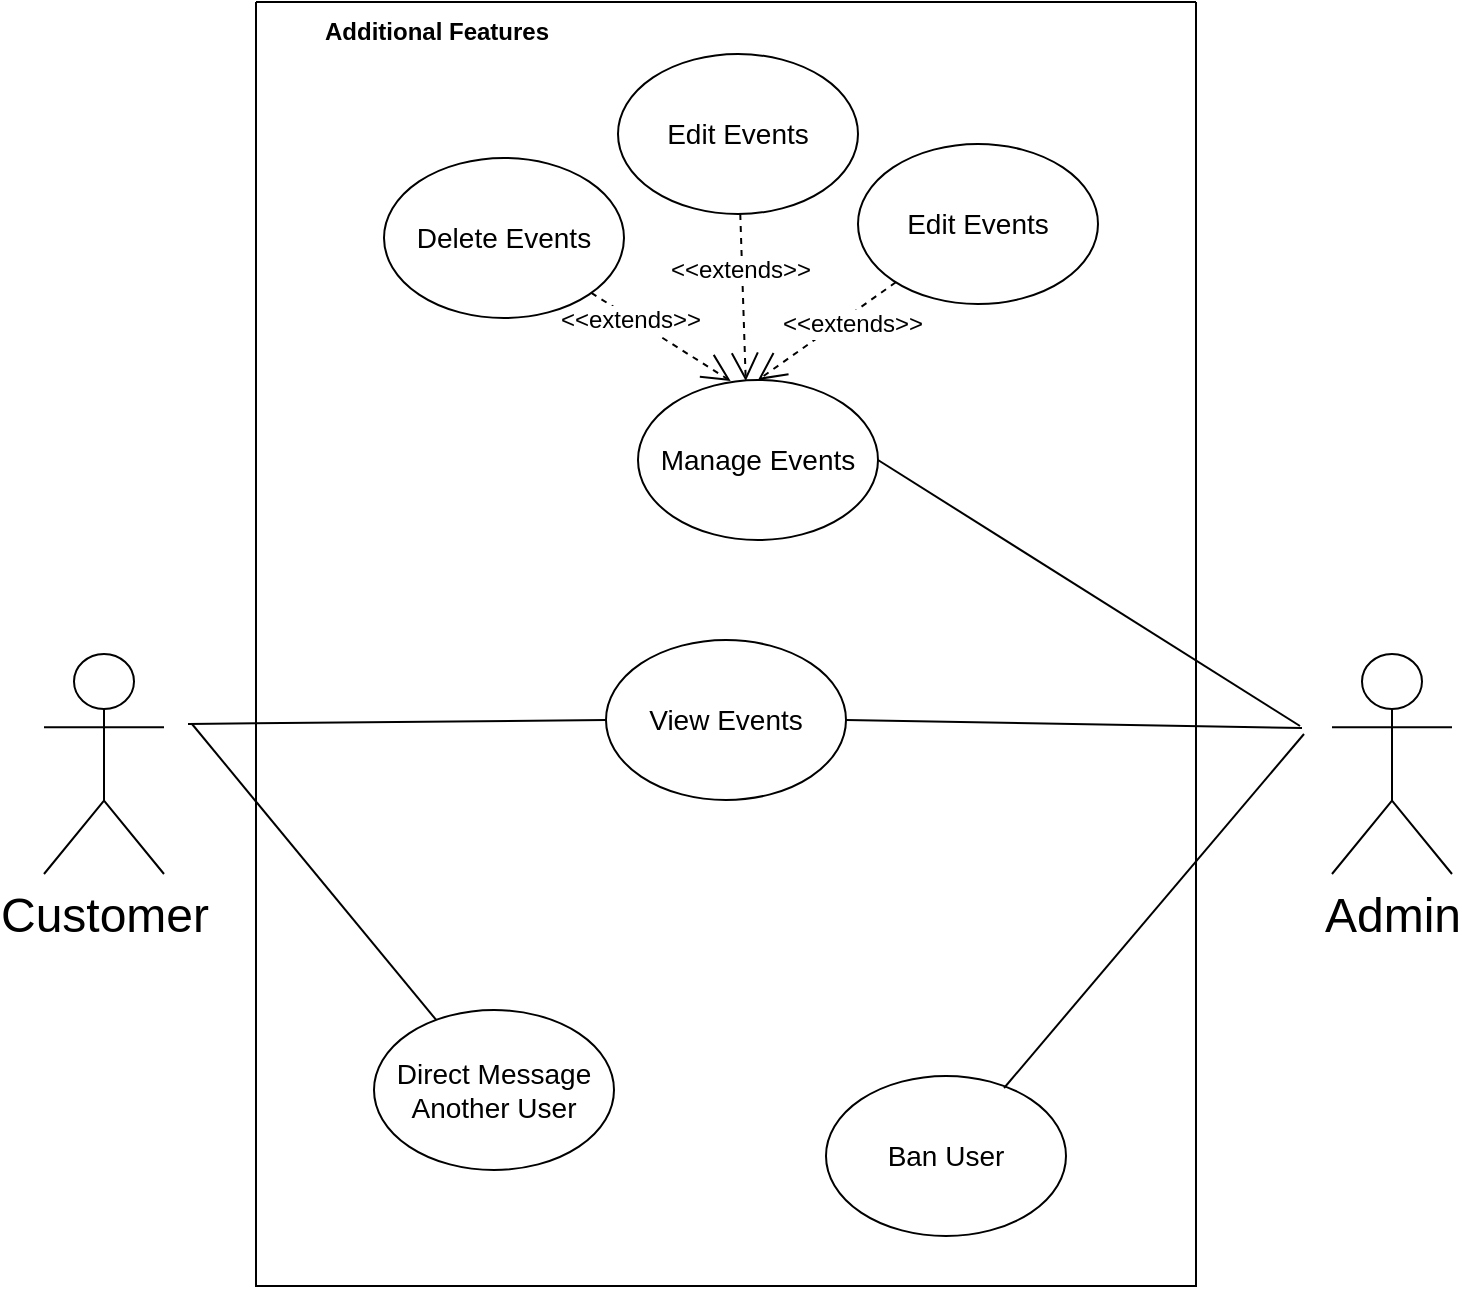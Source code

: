 <mxfile version="20.8.13" type="device"><diagram name="Page-1" id="tRVtwV_-hVj9FFuP8jer"><mxGraphModel dx="743" dy="749" grid="0" gridSize="10" guides="1" tooltips="1" connect="1" arrows="1" fold="1" page="1" pageScale="1" pageWidth="827" pageHeight="1169" background="#ffffff" math="0" shadow="0"><root><mxCell id="0"/><mxCell id="1" parent="0"/><mxCell id="KAcp0YfM9wprWLXqT_AD-1" value="&lt;font style=&quot;font-size: 24px;&quot;&gt;Customer&lt;/font&gt;" style="shape=umlActor;verticalLabelPosition=bottom;verticalAlign=top;html=1;outlineConnect=0;" parent="1" vertex="1"><mxGeometry x="36" y="488" width="60" height="110" as="geometry"/></mxCell><mxCell id="KAcp0YfM9wprWLXqT_AD-2" value="" style="swimlane;startSize=0;" parent="1" vertex="1"><mxGeometry x="142" y="162" width="470" height="642" as="geometry"><mxRectangle x="250" y="170" width="50" height="40" as="alternateBounds"/></mxGeometry></mxCell><mxCell id="KAcp0YfM9wprWLXqT_AD-125" value="&lt;b&gt;Additional Features&lt;/b&gt;" style="text;html=1;align=center;verticalAlign=middle;resizable=0;points=[];autosize=1;strokeColor=none;fillColor=none;fontSize=12;fontFamily=Helvetica;fontColor=default;" parent="KAcp0YfM9wprWLXqT_AD-2" vertex="1"><mxGeometry x="26" y="2" width="128" height="26" as="geometry"/></mxCell><mxCell id="KAcp0YfM9wprWLXqT_AD-126" value="View Events" style="ellipse;whiteSpace=wrap;html=1;fontFamily=Helvetica;fontSize=14;fontColor=default;" parent="KAcp0YfM9wprWLXqT_AD-2" vertex="1"><mxGeometry x="175" y="319" width="120" height="80" as="geometry"/></mxCell><mxCell id="dBdblLpVaRZU3wv4wW6I-3" style="edgeStyle=none;shape=connector;rounded=0;orthogonalLoop=1;jettySize=auto;html=1;entryX=0.5;entryY=0;entryDx=0;entryDy=0;dashed=1;labelBackgroundColor=default;strokeColor=default;fontFamily=Helvetica;fontSize=24;fontColor=default;endArrow=open;endSize=12;" edge="1" parent="KAcp0YfM9wprWLXqT_AD-2" source="KAcp0YfM9wprWLXqT_AD-130" target="KAcp0YfM9wprWLXqT_AD-128"><mxGeometry relative="1" as="geometry"/></mxCell><mxCell id="dBdblLpVaRZU3wv4wW6I-8" value="&amp;lt;&amp;lt;extends&amp;gt;&amp;gt;" style="edgeLabel;html=1;align=center;verticalAlign=middle;resizable=0;points=[];fontSize=12;fontFamily=Helvetica;fontColor=default;" vertex="1" connectable="0" parent="dBdblLpVaRZU3wv4wW6I-3"><mxGeometry x="-0.28" y="4" relative="1" as="geometry"><mxPoint as="offset"/></mxGeometry></mxCell><mxCell id="KAcp0YfM9wprWLXqT_AD-130" value="Edit Events" style="ellipse;whiteSpace=wrap;html=1;fontFamily=Helvetica;fontSize=14;fontColor=default;" parent="KAcp0YfM9wprWLXqT_AD-2" vertex="1"><mxGeometry x="301" y="71" width="120" height="80" as="geometry"/></mxCell><mxCell id="dBdblLpVaRZU3wv4wW6I-4" style="edgeStyle=none;shape=connector;rounded=0;orthogonalLoop=1;jettySize=auto;html=1;entryX=0.386;entryY=0.006;entryDx=0;entryDy=0;entryPerimeter=0;dashed=1;labelBackgroundColor=default;strokeColor=default;fontFamily=Helvetica;fontSize=24;fontColor=default;endArrow=open;endSize=12;" edge="1" parent="KAcp0YfM9wprWLXqT_AD-2" source="KAcp0YfM9wprWLXqT_AD-129" target="KAcp0YfM9wprWLXqT_AD-128"><mxGeometry relative="1" as="geometry"/></mxCell><mxCell id="dBdblLpVaRZU3wv4wW6I-5" value="&lt;div&gt;&lt;br&gt;&lt;/div&gt;" style="edgeLabel;html=1;align=center;verticalAlign=middle;resizable=0;points=[];fontSize=24;fontFamily=Helvetica;fontColor=default;" vertex="1" connectable="0" parent="dBdblLpVaRZU3wv4wW6I-4"><mxGeometry x="-0.378" y="-1" relative="1" as="geometry"><mxPoint as="offset"/></mxGeometry></mxCell><mxCell id="dBdblLpVaRZU3wv4wW6I-6" value="&amp;lt;&amp;lt;extends&amp;gt;&amp;gt;" style="edgeLabel;html=1;align=center;verticalAlign=middle;resizable=0;points=[];fontSize=12;fontFamily=Helvetica;fontColor=default;" vertex="1" connectable="0" parent="dBdblLpVaRZU3wv4wW6I-4"><mxGeometry x="-0.429" y="-1" relative="1" as="geometry"><mxPoint as="offset"/></mxGeometry></mxCell><mxCell id="KAcp0YfM9wprWLXqT_AD-129" value="Delete Events" style="ellipse;whiteSpace=wrap;html=1;fontFamily=Helvetica;fontSize=14;fontColor=default;" parent="KAcp0YfM9wprWLXqT_AD-2" vertex="1"><mxGeometry x="64" y="78" width="120" height="80" as="geometry"/></mxCell><mxCell id="KAcp0YfM9wprWLXqT_AD-128" value="Manage Events" style="ellipse;whiteSpace=wrap;html=1;fontFamily=Helvetica;fontSize=14;fontColor=default;" parent="KAcp0YfM9wprWLXqT_AD-2" vertex="1"><mxGeometry x="191" y="189" width="120" height="80" as="geometry"/></mxCell><mxCell id="rcBvc-8aiITJvJqPUb8a-1" value="Ban User" style="ellipse;whiteSpace=wrap;html=1;fontFamily=Helvetica;fontSize=14;fontColor=default;" parent="KAcp0YfM9wprWLXqT_AD-2" vertex="1"><mxGeometry x="285" y="537" width="120" height="80" as="geometry"/></mxCell><mxCell id="rcBvc-8aiITJvJqPUb8a-3" value="Direct Message Another User" style="ellipse;whiteSpace=wrap;html=1;fontFamily=Helvetica;fontSize=14;fontColor=default;" parent="KAcp0YfM9wprWLXqT_AD-2" vertex="1"><mxGeometry x="59" y="504" width="120" height="80" as="geometry"/></mxCell><mxCell id="dBdblLpVaRZU3wv4wW6I-2" style="edgeStyle=none;shape=connector;rounded=0;orthogonalLoop=1;jettySize=auto;html=1;entryX=0.449;entryY=0.006;entryDx=0;entryDy=0;entryPerimeter=0;dashed=1;labelBackgroundColor=default;strokeColor=default;fontFamily=Helvetica;fontSize=24;fontColor=default;endArrow=open;endSize=12;" edge="1" parent="KAcp0YfM9wprWLXqT_AD-2" source="dBdblLpVaRZU3wv4wW6I-1" target="KAcp0YfM9wprWLXqT_AD-128"><mxGeometry relative="1" as="geometry"/></mxCell><mxCell id="dBdblLpVaRZU3wv4wW6I-7" value="&amp;lt;&amp;lt;extends&amp;gt;&amp;gt;" style="edgeLabel;html=1;align=center;verticalAlign=middle;resizable=0;points=[];fontSize=12;fontFamily=Helvetica;fontColor=default;" vertex="1" connectable="0" parent="dBdblLpVaRZU3wv4wW6I-2"><mxGeometry x="-0.347" y="-1" relative="1" as="geometry"><mxPoint as="offset"/></mxGeometry></mxCell><mxCell id="dBdblLpVaRZU3wv4wW6I-1" value="Edit Events" style="ellipse;whiteSpace=wrap;html=1;fontFamily=Helvetica;fontSize=14;fontColor=default;" vertex="1" parent="KAcp0YfM9wprWLXqT_AD-2"><mxGeometry x="181" y="26" width="120" height="80" as="geometry"/></mxCell><mxCell id="KAcp0YfM9wprWLXqT_AD-20" value="&lt;font style=&quot;font-size: 24px;&quot;&gt;Admin&lt;/font&gt;" style="shape=umlActor;verticalLabelPosition=bottom;verticalAlign=top;html=1;outlineConnect=0;" parent="1" vertex="1"><mxGeometry x="680" y="488" width="60" height="110" as="geometry"/></mxCell><mxCell id="KAcp0YfM9wprWLXqT_AD-131" style="edgeStyle=none;shape=connector;rounded=0;orthogonalLoop=1;jettySize=auto;html=1;exitX=0;exitY=0.5;exitDx=0;exitDy=0;labelBackgroundColor=default;strokeColor=default;fontFamily=Helvetica;fontSize=14;fontColor=default;endArrow=none;" parent="1" source="KAcp0YfM9wprWLXqT_AD-126" edge="1"><mxGeometry relative="1" as="geometry"><mxPoint x="108" y="523" as="targetPoint"/></mxGeometry></mxCell><mxCell id="KAcp0YfM9wprWLXqT_AD-132" style="edgeStyle=none;shape=connector;rounded=0;orthogonalLoop=1;jettySize=auto;html=1;exitX=1;exitY=0.5;exitDx=0;exitDy=0;labelBackgroundColor=default;strokeColor=default;fontFamily=Helvetica;fontSize=14;fontColor=default;endArrow=none;" parent="1" source="KAcp0YfM9wprWLXqT_AD-126" edge="1"><mxGeometry relative="1" as="geometry"><mxPoint x="665" y="525" as="targetPoint"/></mxGeometry></mxCell><mxCell id="KAcp0YfM9wprWLXqT_AD-133" style="edgeStyle=none;shape=connector;rounded=0;orthogonalLoop=1;jettySize=auto;html=1;exitX=1;exitY=0.5;exitDx=0;exitDy=0;labelBackgroundColor=default;strokeColor=default;fontFamily=Helvetica;fontSize=14;fontColor=default;endArrow=none;" parent="1" source="KAcp0YfM9wprWLXqT_AD-128" edge="1"><mxGeometry relative="1" as="geometry"><mxPoint x="664" y="524" as="targetPoint"/></mxGeometry></mxCell><mxCell id="rcBvc-8aiITJvJqPUb8a-2" style="edgeStyle=none;shape=connector;rounded=0;orthogonalLoop=1;jettySize=auto;html=1;exitX=0.742;exitY=0.075;exitDx=0;exitDy=0;labelBackgroundColor=default;strokeColor=default;fontFamily=Helvetica;fontSize=14;fontColor=default;endArrow=none;exitPerimeter=0;" parent="1" source="rcBvc-8aiITJvJqPUb8a-1" edge="1"><mxGeometry relative="1" as="geometry"><mxPoint x="666" y="528" as="targetPoint"/></mxGeometry></mxCell><mxCell id="rcBvc-8aiITJvJqPUb8a-4" style="edgeStyle=none;shape=connector;rounded=0;orthogonalLoop=1;jettySize=auto;html=1;labelBackgroundColor=default;strokeColor=default;fontFamily=Helvetica;fontSize=14;fontColor=default;endArrow=none;" parent="1" source="rcBvc-8aiITJvJqPUb8a-3" edge="1"><mxGeometry relative="1" as="geometry"><mxPoint x="110" y="523" as="targetPoint"/></mxGeometry></mxCell></root></mxGraphModel></diagram></mxfile>